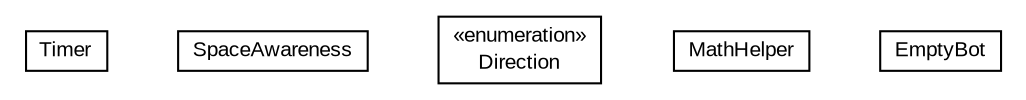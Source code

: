 #!/usr/local/bin/dot
#
# Class diagram 
# Generated by UMLGraph version 5.1 (http://www.umlgraph.org/)
#

digraph G {
	edge [fontname="arial",fontsize=10,labelfontname="arial",labelfontsize=10];
	node [fontname="arial",fontsize=10,shape=plaintext];
	nodesep=0.25;
	ranksep=0.5;
	// pl.staszczyk.mysimplebot1.Timer
	c37 [label=<<table title="pl.staszczyk.mysimplebot1.Timer" border="0" cellborder="1" cellspacing="0" cellpadding="2" port="p" href="./Timer.html">
		<tr><td><table border="0" cellspacing="0" cellpadding="1">
<tr><td align="center" balign="center"> Timer </td></tr>
		</table></td></tr>
		</table>>, fontname="arial", fontcolor="black", fontsize=10.0];
	// pl.staszczyk.mysimplebot1.SpaceAwareness
	c38 [label=<<table title="pl.staszczyk.mysimplebot1.SpaceAwareness" border="0" cellborder="1" cellspacing="0" cellpadding="2" port="p" href="./SpaceAwareness.html">
		<tr><td><table border="0" cellspacing="0" cellpadding="1">
<tr><td align="center" balign="center"> SpaceAwareness </td></tr>
		</table></td></tr>
		</table>>, fontname="arial", fontcolor="black", fontsize=10.0];
	// pl.staszczyk.mysimplebot1.SpaceAwareness.Direction
	c39 [label=<<table title="pl.staszczyk.mysimplebot1.SpaceAwareness.Direction" border="0" cellborder="1" cellspacing="0" cellpadding="2" port="p" href="./SpaceAwareness.Direction.html">
		<tr><td><table border="0" cellspacing="0" cellpadding="1">
<tr><td align="center" balign="center"> &#171;enumeration&#187; </td></tr>
<tr><td align="center" balign="center"> Direction </td></tr>
		</table></td></tr>
		</table>>, fontname="arial", fontcolor="black", fontsize=10.0];
	// pl.staszczyk.mysimplebot1.MathHelper
	c40 [label=<<table title="pl.staszczyk.mysimplebot1.MathHelper" border="0" cellborder="1" cellspacing="0" cellpadding="2" port="p" href="./MathHelper.html">
		<tr><td><table border="0" cellspacing="0" cellpadding="1">
<tr><td align="center" balign="center"> MathHelper </td></tr>
		</table></td></tr>
		</table>>, fontname="arial", fontcolor="black", fontsize=10.0];
	// pl.staszczyk.mysimplebot1.EmptyBot
	c41 [label=<<table title="pl.staszczyk.mysimplebot1.EmptyBot" border="0" cellborder="1" cellspacing="0" cellpadding="2" port="p" href="./EmptyBot.html">
		<tr><td><table border="0" cellspacing="0" cellpadding="1">
<tr><td align="center" balign="center"> EmptyBot </td></tr>
		</table></td></tr>
		</table>>, fontname="arial", fontcolor="black", fontsize=10.0];
}

